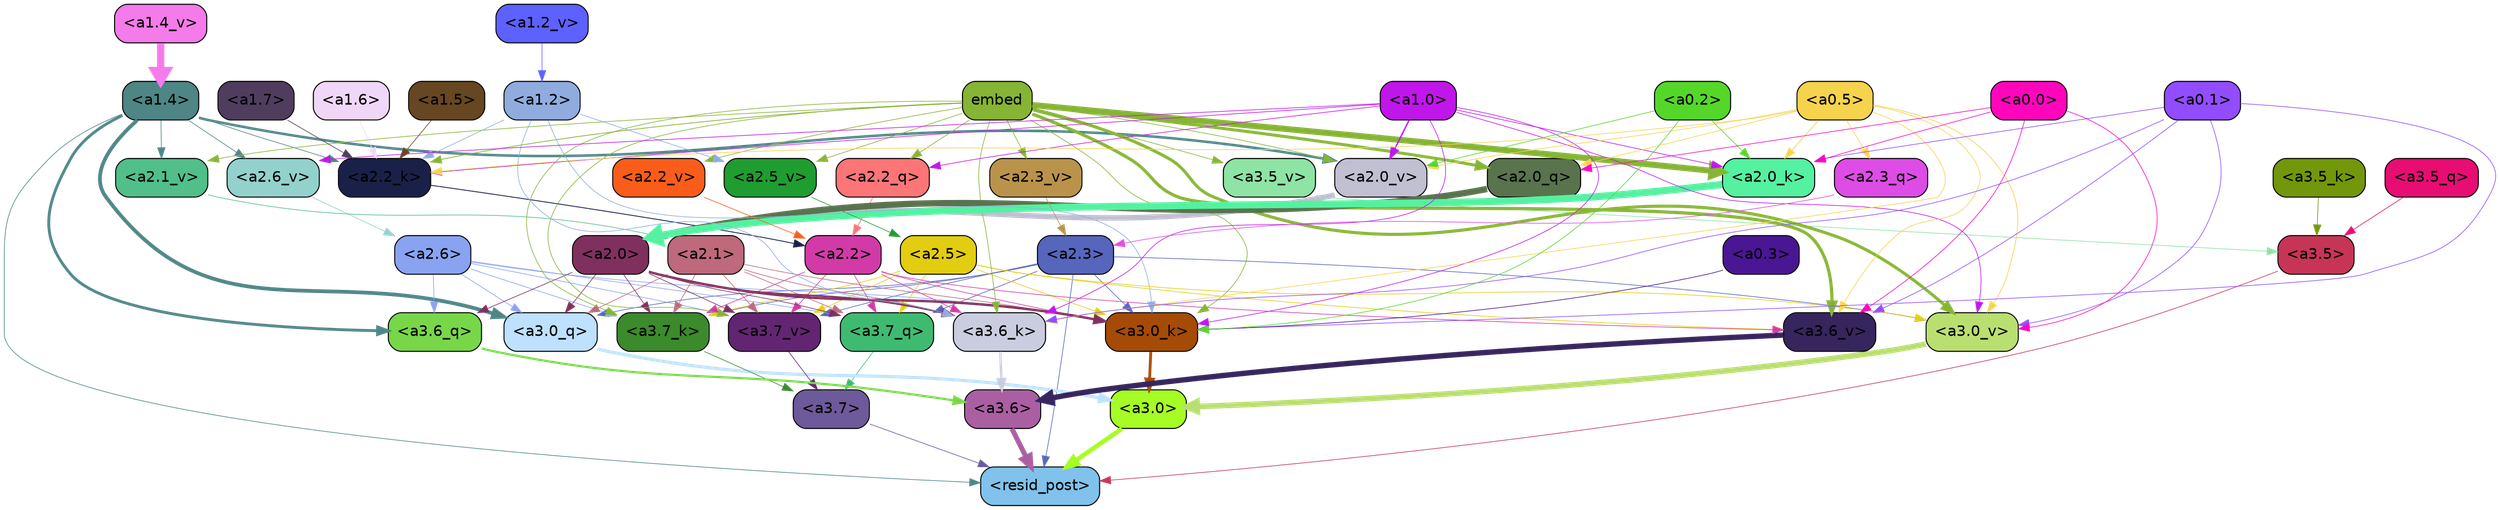 strict digraph "" {
	graph [bgcolor=transparent,
		layout=dot,
		overlap=false,
		splines=true
	];
	"<a3.7>"	[color=black,
		fillcolor="#6c5a9a",
		fontname=Helvetica,
		shape=box,
		style="filled, rounded"];
	"<resid_post>"	[color=black,
		fillcolor="#80c2eb",
		fontname=Helvetica,
		shape=box,
		style="filled, rounded"];
	"<a3.7>" -> "<resid_post>"	[color="#6c5a9a",
		penwidth=0.6];
	"<a3.6>"	[color=black,
		fillcolor="#ab5fa3",
		fontname=Helvetica,
		shape=box,
		style="filled, rounded"];
	"<a3.6>" -> "<resid_post>"	[color="#ab5fa3",
		penwidth=4.670643210411072];
	"<a3.5>"	[color=black,
		fillcolor="#c63555",
		fontname=Helvetica,
		shape=box,
		style="filled, rounded"];
	"<a3.5>" -> "<resid_post>"	[color="#c63555",
		penwidth=0.6];
	"<a3.0>"	[color=black,
		fillcolor="#a6fc25",
		fontname=Helvetica,
		shape=box,
		style="filled, rounded"];
	"<a3.0>" -> "<resid_post>"	[color="#a6fc25",
		penwidth=4.246885180473328];
	"<a2.3>"	[color=black,
		fillcolor="#5666bd",
		fontname=Helvetica,
		shape=box,
		style="filled, rounded"];
	"<a2.3>" -> "<resid_post>"	[color="#5666bd",
		penwidth=0.6];
	"<a3.7_q>"	[color=black,
		fillcolor="#3fbb71",
		fontname=Helvetica,
		shape=box,
		style="filled, rounded"];
	"<a2.3>" -> "<a3.7_q>"	[color="#5666bd",
		penwidth=0.6];
	"<a3.0_q>"	[color=black,
		fillcolor="#bde1fe",
		fontname=Helvetica,
		shape=box,
		style="filled, rounded"];
	"<a2.3>" -> "<a3.0_q>"	[color="#5666bd",
		penwidth=0.6];
	"<a3.7_k>"	[color=black,
		fillcolor="#3b8a2c",
		fontname=Helvetica,
		shape=box,
		style="filled, rounded"];
	"<a2.3>" -> "<a3.7_k>"	[color="#5666bd",
		penwidth=0.6];
	"<a3.0_k>"	[color=black,
		fillcolor="#a54b06",
		fontname=Helvetica,
		shape=box,
		style="filled, rounded"];
	"<a2.3>" -> "<a3.0_k>"	[color="#5666bd",
		penwidth=0.6];
	"<a3.7_v>"	[color=black,
		fillcolor="#632572",
		fontname=Helvetica,
		shape=box,
		style="filled, rounded"];
	"<a2.3>" -> "<a3.7_v>"	[color="#5666bd",
		penwidth=0.6];
	"<a3.0_v>"	[color=black,
		fillcolor="#badf71",
		fontname=Helvetica,
		shape=box,
		style="filled, rounded"];
	"<a2.3>" -> "<a3.0_v>"	[color="#5666bd",
		penwidth=0.6];
	"<a1.4>"	[color=black,
		fillcolor="#4e8585",
		fontname=Helvetica,
		shape=box,
		style="filled, rounded"];
	"<a1.4>" -> "<resid_post>"	[color="#4e8585",
		penwidth=0.6];
	"<a3.6_q>"	[color=black,
		fillcolor="#77d749",
		fontname=Helvetica,
		shape=box,
		style="filled, rounded"];
	"<a1.4>" -> "<a3.6_q>"	[color="#4e8585",
		penwidth=2.6487714648246765];
	"<a1.4>" -> "<a3.0_q>"	[color="#4e8585",
		penwidth=3.477886103093624];
	"<a2.2_k>"	[color=black,
		fillcolor="#1a2148",
		fontname=Helvetica,
		shape=box,
		style="filled, rounded"];
	"<a1.4>" -> "<a2.2_k>"	[color="#4e8585",
		penwidth=0.6];
	"<a2.6_v>"	[color=black,
		fillcolor="#93d1cd",
		fontname=Helvetica,
		shape=box,
		style="filled, rounded"];
	"<a1.4>" -> "<a2.6_v>"	[color="#4e8585",
		penwidth=0.6];
	"<a2.1_v>"	[color=black,
		fillcolor="#51bf89",
		fontname=Helvetica,
		shape=box,
		style="filled, rounded"];
	"<a1.4>" -> "<a2.1_v>"	[color="#4e8585",
		penwidth=0.6];
	"<a2.0_v>"	[color=black,
		fillcolor="#c1bfd2",
		fontname=Helvetica,
		shape=box,
		style="filled, rounded"];
	"<a1.4>" -> "<a2.0_v>"	[color="#4e8585",
		penwidth=2.3358620405197144];
	"<a3.7_q>" -> "<a3.7>"	[color="#3fbb71",
		penwidth=0.6];
	"<a3.6_q>" -> "<a3.6>"	[color="#77d749",
		penwidth=2.03758105635643];
	"<a3.5_q>"	[color=black,
		fillcolor="#e70d72",
		fontname=Helvetica,
		shape=box,
		style="filled, rounded"];
	"<a3.5_q>" -> "<a3.5>"	[color="#e70d72",
		penwidth=0.6];
	"<a3.0_q>" -> "<a3.0>"	[color="#bde1fe",
		penwidth=2.8638100624084473];
	"<a3.7_k>" -> "<a3.7>"	[color="#3b8a2c",
		penwidth=0.6];
	"<a3.6_k>"	[color=black,
		fillcolor="#cacde0",
		fontname=Helvetica,
		shape=box,
		style="filled, rounded"];
	"<a3.6_k>" -> "<a3.6>"	[color="#cacde0",
		penwidth=2.174198240041733];
	"<a3.5_k>"	[color=black,
		fillcolor="#72970a",
		fontname=Helvetica,
		shape=box,
		style="filled, rounded"];
	"<a3.5_k>" -> "<a3.5>"	[color="#72970a",
		penwidth=0.6];
	"<a3.0_k>" -> "<a3.0>"	[color="#a54b06",
		penwidth=2.6274144649505615];
	"<a3.7_v>" -> "<a3.7>"	[color="#632572",
		penwidth=0.6];
	"<a3.6_v>"	[color=black,
		fillcolor="#37255e",
		fontname=Helvetica,
		shape=box,
		style="filled, rounded"];
	"<a3.6_v>" -> "<a3.6>"	[color="#37255e",
		penwidth=5.002329230308533];
	"<a3.5_v>"	[color=black,
		fillcolor="#8ee4a4",
		fontname=Helvetica,
		shape=box,
		style="filled, rounded"];
	"<a3.5_v>" -> "<a3.5>"	[color="#8ee4a4",
		penwidth=0.6];
	"<a3.0_v>" -> "<a3.0>"	[color="#badf71",
		penwidth=5.188832879066467];
	"<a2.6>"	[color=black,
		fillcolor="#89a3f1",
		fontname=Helvetica,
		shape=box,
		style="filled, rounded"];
	"<a2.6>" -> "<a3.7_q>"	[color="#89a3f1",
		penwidth=0.6];
	"<a2.6>" -> "<a3.6_q>"	[color="#89a3f1",
		penwidth=0.6];
	"<a2.6>" -> "<a3.0_q>"	[color="#89a3f1",
		penwidth=0.6];
	"<a2.6>" -> "<a3.7_k>"	[color="#89a3f1",
		penwidth=0.6];
	"<a2.6>" -> "<a3.0_k>"	[color="#89a3f1",
		penwidth=0.6];
	"<a2.6>" -> "<a3.7_v>"	[color="#89a3f1",
		penwidth=0.6];
	"<a2.5>"	[color=black,
		fillcolor="#e3cd10",
		fontname=Helvetica,
		shape=box,
		style="filled, rounded"];
	"<a2.5>" -> "<a3.7_q>"	[color="#e3cd10",
		penwidth=0.6];
	"<a2.5>" -> "<a3.7_k>"	[color="#e3cd10",
		penwidth=0.6];
	"<a2.5>" -> "<a3.0_k>"	[color="#e3cd10",
		penwidth=0.6];
	"<a2.5>" -> "<a3.7_v>"	[color="#e3cd10",
		penwidth=0.6];
	"<a2.5>" -> "<a3.6_v>"	[color="#e3cd10",
		penwidth=0.6];
	"<a2.5>" -> "<a3.0_v>"	[color="#e3cd10",
		penwidth=0.6];
	"<a2.2>"	[color=black,
		fillcolor="#d23ba7",
		fontname=Helvetica,
		shape=box,
		style="filled, rounded"];
	"<a2.2>" -> "<a3.7_q>"	[color="#d23ba7",
		penwidth=0.6];
	"<a2.2>" -> "<a3.7_k>"	[color="#d23ba7",
		penwidth=0.6];
	"<a2.2>" -> "<a3.6_k>"	[color="#d23ba7",
		penwidth=0.6];
	"<a2.2>" -> "<a3.0_k>"	[color="#d23ba7",
		penwidth=0.6];
	"<a2.2>" -> "<a3.7_v>"	[color="#d23ba7",
		penwidth=0.6];
	"<a2.2>" -> "<a3.6_v>"	[color="#d23ba7",
		penwidth=0.6];
	"<a2.1>"	[color=black,
		fillcolor="#be697c",
		fontname=Helvetica,
		shape=box,
		style="filled, rounded"];
	"<a2.1>" -> "<a3.7_q>"	[color="#be697c",
		penwidth=0.6];
	"<a2.1>" -> "<a3.0_q>"	[color="#be697c",
		penwidth=0.6];
	"<a2.1>" -> "<a3.7_k>"	[color="#be697c",
		penwidth=0.6];
	"<a2.1>" -> "<a3.6_k>"	[color="#be697c",
		penwidth=0.6];
	"<a2.1>" -> "<a3.0_k>"	[color="#be697c",
		penwidth=0.6];
	"<a2.1>" -> "<a3.7_v>"	[color="#be697c",
		penwidth=0.6];
	"<a2.0>"	[color=black,
		fillcolor="#80305e",
		fontname=Helvetica,
		shape=box,
		style="filled, rounded"];
	"<a2.0>" -> "<a3.7_q>"	[color="#80305e",
		penwidth=0.6];
	"<a2.0>" -> "<a3.6_q>"	[color="#80305e",
		penwidth=0.6];
	"<a2.0>" -> "<a3.0_q>"	[color="#80305e",
		penwidth=0.6];
	"<a2.0>" -> "<a3.7_k>"	[color="#80305e",
		penwidth=0.6];
	"<a2.0>" -> "<a3.6_k>"	[color="#80305e",
		penwidth=1.5417278409004211];
	"<a2.0>" -> "<a3.0_k>"	[color="#80305e",
		penwidth=2.23091459274292];
	"<a2.0>" -> "<a3.7_v>"	[color="#80305e",
		penwidth=0.6];
	embed	[color=black,
		fillcolor="#86b434",
		fontname=Helvetica,
		shape=box,
		style="filled, rounded"];
	embed -> "<a3.7_k>"	[color="#86b434",
		penwidth=0.6];
	embed -> "<a3.6_k>"	[color="#86b434",
		penwidth=0.6];
	embed -> "<a3.0_k>"	[color="#86b434",
		penwidth=0.6];
	embed -> "<a3.7_v>"	[color="#86b434",
		penwidth=0.6];
	embed -> "<a3.6_v>"	[color="#86b434",
		penwidth=2.9511587619781494];
	embed -> "<a3.5_v>"	[color="#86b434",
		penwidth=0.6];
	embed -> "<a3.0_v>"	[color="#86b434",
		penwidth=2.8577730655670166];
	"<a2.2_q>"	[color=black,
		fillcolor="#fc7577",
		fontname=Helvetica,
		shape=box,
		style="filled, rounded"];
	embed -> "<a2.2_q>"	[color="#86b434",
		penwidth=0.6];
	"<a2.0_q>"	[color=black,
		fillcolor="#59734d",
		fontname=Helvetica,
		shape=box,
		style="filled, rounded"];
	embed -> "<a2.0_q>"	[color="#86b434",
		penwidth=2.7340729534626007];
	embed -> "<a2.2_k>"	[color="#86b434",
		penwidth=0.69573974609375];
	"<a2.0_k>"	[color=black,
		fillcolor="#54f1a1",
		fontname=Helvetica,
		shape=box,
		style="filled, rounded"];
	embed -> "<a2.0_k>"	[color="#86b434",
		penwidth=5.629883050918579];
	"<a2.5_v>"	[color=black,
		fillcolor="#1f9d30",
		fontname=Helvetica,
		shape=box,
		style="filled, rounded"];
	embed -> "<a2.5_v>"	[color="#86b434",
		penwidth=0.6];
	"<a2.3_v>"	[color=black,
		fillcolor="#ba934b",
		fontname=Helvetica,
		shape=box,
		style="filled, rounded"];
	embed -> "<a2.3_v>"	[color="#86b434",
		penwidth=0.6];
	"<a2.2_v>"	[color=black,
		fillcolor="#fa5d19",
		fontname=Helvetica,
		shape=box,
		style="filled, rounded"];
	embed -> "<a2.2_v>"	[color="#86b434",
		penwidth=0.6];
	embed -> "<a2.1_v>"	[color="#86b434",
		penwidth=0.6];
	embed -> "<a2.0_v>"	[color="#86b434",
		penwidth=0.6];
	"<a1.2>"	[color=black,
		fillcolor="#90acdf",
		fontname=Helvetica,
		shape=box,
		style="filled, rounded"];
	"<a1.2>" -> "<a3.6_k>"	[color="#90acdf",
		penwidth=0.6];
	"<a1.2>" -> "<a3.0_k>"	[color="#90acdf",
		penwidth=0.6];
	"<a1.2>" -> "<a2.2_k>"	[color="#90acdf",
		penwidth=0.6];
	"<a1.2>" -> "<a2.5_v>"	[color="#90acdf",
		penwidth=0.6];
	"<a1.0>"	[color=black,
		fillcolor="#c116ea",
		fontname=Helvetica,
		shape=box,
		style="filled, rounded"];
	"<a1.0>" -> "<a3.6_k>"	[color="#c116ea",
		penwidth=0.6];
	"<a1.0>" -> "<a3.0_k>"	[color="#c116ea",
		penwidth=0.6];
	"<a1.0>" -> "<a3.0_v>"	[color="#c116ea",
		penwidth=0.6];
	"<a1.0>" -> "<a2.2_q>"	[color="#c116ea",
		penwidth=0.6];
	"<a1.0>" -> "<a2.2_k>"	[color="#c116ea",
		penwidth=0.6];
	"<a1.0>" -> "<a2.0_k>"	[color="#c116ea",
		penwidth=0.6];
	"<a1.0>" -> "<a2.6_v>"	[color="#c116ea",
		penwidth=0.6];
	"<a1.0>" -> "<a2.0_v>"	[color="#c116ea",
		penwidth=1.3103609085083008];
	"<a0.5>"	[color=black,
		fillcolor="#f6d34c",
		fontname=Helvetica,
		shape=box,
		style="filled, rounded"];
	"<a0.5>" -> "<a3.6_k>"	[color="#f6d34c",
		penwidth=0.6];
	"<a0.5>" -> "<a3.6_v>"	[color="#f6d34c",
		penwidth=0.6];
	"<a0.5>" -> "<a3.0_v>"	[color="#f6d34c",
		penwidth=0.6446345448493958];
	"<a2.3_q>"	[color=black,
		fillcolor="#de4ce6",
		fontname=Helvetica,
		shape=box,
		style="filled, rounded"];
	"<a0.5>" -> "<a2.3_q>"	[color="#f6d34c",
		penwidth=0.6];
	"<a0.5>" -> "<a2.0_q>"	[color="#f6d34c",
		penwidth=0.6];
	"<a0.5>" -> "<a2.2_k>"	[color="#f6d34c",
		penwidth=0.6];
	"<a0.5>" -> "<a2.0_k>"	[color="#f6d34c",
		penwidth=0.7065601348876953];
	"<a0.5>" -> "<a2.0_v>"	[color="#f6d34c",
		penwidth=0.6];
	"<a0.1>"	[color=black,
		fillcolor="#914dff",
		fontname=Helvetica,
		shape=box,
		style="filled, rounded"];
	"<a0.1>" -> "<a3.6_k>"	[color="#914dff",
		penwidth=0.6];
	"<a0.1>" -> "<a3.0_k>"	[color="#914dff",
		penwidth=0.6];
	"<a0.1>" -> "<a3.6_v>"	[color="#914dff",
		penwidth=0.6];
	"<a0.1>" -> "<a3.0_v>"	[color="#914dff",
		penwidth=0.6];
	"<a0.1>" -> "<a2.0_k>"	[color="#914dff",
		penwidth=0.6];
	"<a0.3>"	[color=black,
		fillcolor="#4a1694",
		fontname=Helvetica,
		shape=box,
		style="filled, rounded"];
	"<a0.3>" -> "<a3.0_k>"	[color="#4a1694",
		penwidth=0.6];
	"<a0.2>"	[color=black,
		fillcolor="#55d729",
		fontname=Helvetica,
		shape=box,
		style="filled, rounded"];
	"<a0.2>" -> "<a3.0_k>"	[color="#55d729",
		penwidth=0.6];
	"<a0.2>" -> "<a2.0_k>"	[color="#55d729",
		penwidth=0.6];
	"<a0.2>" -> "<a2.0_v>"	[color="#55d729",
		penwidth=0.6];
	"<a0.0>"	[color=black,
		fillcolor="#ff06bd",
		fontname=Helvetica,
		shape=box,
		style="filled, rounded"];
	"<a0.0>" -> "<a3.6_v>"	[color="#ff06bd",
		penwidth=0.6];
	"<a0.0>" -> "<a3.0_v>"	[color="#ff06bd",
		penwidth=0.6];
	"<a0.0>" -> "<a2.0_q>"	[color="#ff06bd",
		penwidth=0.6];
	"<a0.0>" -> "<a2.0_k>"	[color="#ff06bd",
		penwidth=0.6];
	"<a2.3_q>" -> "<a2.3>"	[color="#de4ce6",
		penwidth=0.6];
	"<a2.2_q>" -> "<a2.2>"	[color="#fc7577",
		penwidth=0.6407594680786133];
	"<a2.0_q>" -> "<a2.0>"	[color="#59734d",
		penwidth=5.885338068008423];
	"<a2.2_k>" -> "<a2.2>"	[color="#1a2148",
		penwidth=0.7811911106109619];
	"<a2.0_k>" -> "<a2.0>"	[color="#54f1a1",
		penwidth=6.657835483551025];
	"<a2.6_v>" -> "<a2.6>"	[color="#93d1cd",
		penwidth=0.6];
	"<a2.5_v>" -> "<a2.5>"	[color="#1f9d30",
		penwidth=0.6];
	"<a2.3_v>" -> "<a2.3>"	[color="#ba934b",
		penwidth=0.6];
	"<a2.2_v>" -> "<a2.2>"	[color="#fa5d19",
		penwidth=0.6];
	"<a2.1_v>" -> "<a2.1>"	[color="#51bf89",
		penwidth=0.6];
	"<a2.0_v>" -> "<a2.0>"	[color="#c1bfd2",
		penwidth=5.070239782333374];
	"<a1.7>"	[color=black,
		fillcolor="#503d5e",
		fontname=Helvetica,
		shape=box,
		style="filled, rounded"];
	"<a1.7>" -> "<a2.2_k>"	[color="#503d5e",
		penwidth=0.6];
	"<a1.6>"	[color=black,
		fillcolor="#f1d7f7",
		fontname=Helvetica,
		shape=box,
		style="filled, rounded"];
	"<a1.6>" -> "<a2.2_k>"	[color="#f1d7f7",
		penwidth=0.6];
	"<a1.5>"	[color=black,
		fillcolor="#664721",
		fontname=Helvetica,
		shape=box,
		style="filled, rounded"];
	"<a1.5>" -> "<a2.2_k>"	[color="#664721",
		penwidth=0.6];
	"<a1.4_v>"	[color=black,
		fillcolor="#f47be9",
		fontname=Helvetica,
		shape=box,
		style="filled, rounded"];
	"<a1.4_v>" -> "<a1.4>"	[color="#f47be9",
		penwidth=6.8020641803741455];
	"<a1.2_v>"	[color=black,
		fillcolor="#5d61ff",
		fontname=Helvetica,
		shape=box,
		style="filled, rounded"];
	"<a1.2_v>" -> "<a1.2>"	[color="#5d61ff",
		penwidth=0.6];
}

